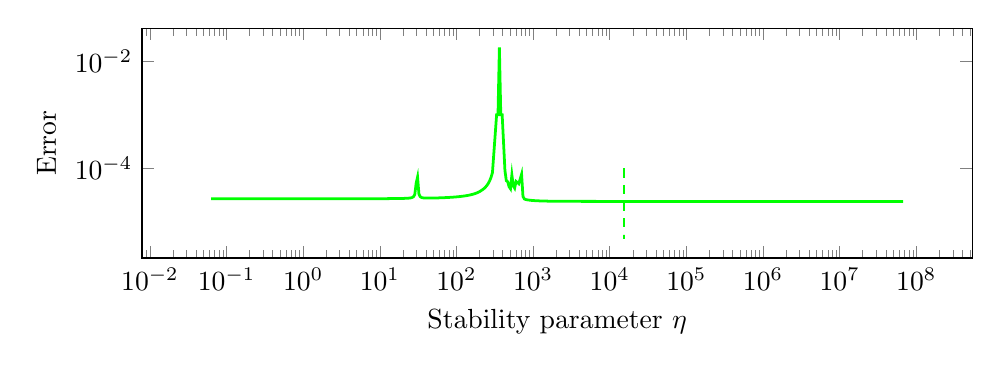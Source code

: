 \begin{tikzpicture}%
\begin{axis}[xmode=log,ymode=log,height=4.5cm,mark options={solid},xlabel={Stability parameter $\eta$},ylabel={Error},width=1\textwidth]%
\addplot[color=green,line width=1pt,solid] coordinates {%
(0.063,2.697e-05)%
(0.065,2.697e-05)%
(0.068,2.697e-05)%
(0.071,2.697e-05)%
(0.074,2.697e-05)%
(0.077,2.697e-05)%
(0.08,2.697e-05)%
(0.084,2.697e-05)%
(0.087,2.697e-05)%
(0.091,2.697e-05)%
(0.095,2.697e-05)%
(0.099,2.697e-05)%
(0.103,2.697e-05)%
(0.108,2.697e-05)%
(0.112,2.697e-05)%
(0.116,2.697e-05)%
(0.122,2.697e-05)%
(0.127,2.697e-05)%
(0.132,2.697e-05)%
(0.138,2.697e-05)%
(0.144,2.697e-05)%
(0.15,2.697e-05)%
(0.156,2.697e-05)%
(0.163,2.697e-05)%
(0.17,2.697e-05)%
(0.177,2.697e-05)%
(0.185,2.697e-05)%
(0.193,2.697e-05)%
(0.201,2.697e-05)%
(0.209,2.697e-05)%
(0.218,2.697e-05)%
(0.227,2.697e-05)%
(0.237,2.697e-05)%
(0.247,2.697e-05)%
(0.258,2.697e-05)%
(0.269,2.697e-05)%
(0.28,2.697e-05)%
(0.292,2.697e-05)%
(0.305,2.697e-05)%
(0.317,2.697e-05)%
(0.331,2.697e-05)%
(0.345,2.697e-05)%
(0.36,2.697e-05)%
(0.375,2.697e-05)%
(0.391,2.697e-05)%
(0.408,2.697e-05)%
(0.425,2.697e-05)%
(0.443,2.697e-05)%
(0.462,2.697e-05)%
(0.481,2.697e-05)%
(0.502,2.697e-05)%
(0.524,2.697e-05)%
(0.546,2.698e-05)%
(0.569,2.698e-05)%
(0.593,2.698e-05)%
(0.618,2.698e-05)%
(0.644,2.698e-05)%
(0.672,2.698e-05)%
(0.701,2.698e-05)%
(0.731,2.698e-05)%
(0.762,2.698e-05)%
(0.794,2.698e-05)%
(0.828,2.698e-05)%
(0.863,2.698e-05)%
(0.9,2.698e-05)%
(0.938,2.698e-05)%
(0.978,2.698e-05)%
(1.02,2.698e-05)%
(1.063,2.698e-05)%
(1.108,2.698e-05)%
(1.155,2.699e-05)%
(1.204,2.699e-05)%
(1.256,2.699e-05)%
(1.309,2.699e-05)%
(1.365,2.699e-05)%
(1.423,2.699e-05)%
(1.484,2.699e-05)%
(1.547,2.699e-05)%
(1.613,2.699e-05)%
(1.681,2.699e-05)%
(1.753,2.7e-05)%
(1.827,2.7e-05)%
(1.905,2.7e-05)%
(1.986,2.7e-05)%
(2.07,2.7e-05)%
(2.159,2.7e-05)%
(2.251,2.7e-05)%
(2.346,2.701e-05)%
(2.446,2.701e-05)%
(2.55,2.701e-05)%
(2.659,2.701e-05)%
(2.772,2.701e-05)%
(2.89,2.701e-05)%
(3.013,2.702e-05)%
(3.141,2.702e-05)%
(3.275,2.702e-05)%
(3.414,2.702e-05)%
(3.56,2.703e-05)%
(3.711,2.703e-05)%
(3.869,2.703e-05)%
(4.033,2.703e-05)%
(4.205,2.704e-05)%
(4.384,2.704e-05)%
(4.571,2.704e-05)%
(4.765,2.705e-05)%
(4.968,2.705e-05)%
(5.18,2.705e-05)%
(5.4,2.706e-05)%
(5.629,2.706e-05)%
(5.869,2.707e-05)%
(6.118,2.707e-05)%
(6.379,2.708e-05)%
(6.65,2.708e-05)%
(6.934,2.709e-05)%
(7.229,2.709e-05)%
(7.536,2.71e-05)%
(7.857,2.71e-05)%
(8.191,2.711e-05)%
(8.54,2.712e-05)%
(8.903,2.712e-05)%
(9.282,2.713e-05)%
(9.677,2.714e-05)%
(10.089,2.715e-05)%
(10.518,2.716e-05)%
(10.966,2.717e-05)%
(11.432,2.718e-05)%
(11.919,2.719e-05)%
(12.426,2.72e-05)%
(12.955,2.721e-05)%
(13.506,2.723e-05)%
(14.081,2.724e-05)%
(14.68,2.726e-05)%
(15.304,2.727e-05)%
(15.956,2.729e-05)%
(16.635,2.731e-05)%
(17.343,2.734e-05)%
(18.081,2.736e-05)%
(18.85,2.74e-05)%
(19.652,2.743e-05)%
(20.488,2.748e-05)%
(21.36,2.753e-05)%
(22.269,2.76e-05)%
(23.217,2.77e-05)%
(24.204,2.784e-05)%
(25.235,2.807e-05)%
(26.308,2.849e-05)%
(27.428,2.942e-05)%
(28.595,3.231e-05)%
(29.811,5.291e-05)%
(31.08,6.865e-05)%
(32.403,3.287e-05)%
(33.781,2.94e-05)%
(35.219,2.846e-05)%
(36.717,2.811e-05)%
(38.28,2.795e-05)%
(39.909,2.787e-05)%
(41.607,2.785e-05)%
(43.377,2.784e-05)%
(45.224,2.785e-05)%
(47.148,2.787e-05)%
(49.154,2.79e-05)%
(51.245,2.794e-05)%
(53.427,2.798e-05)%
(55.7,2.803e-05)%
(58.07,2.808e-05)%
(60.541,2.814e-05)%
(63.117,2.82e-05)%
(65.803,2.827e-05)%
(68.603,2.834e-05)%
(71.523,2.842e-05)%
(74.566,2.85e-05)%
(77.739,2.859e-05)%
(81.046,2.869e-05)%
(84.495,2.88e-05)%
(88.091,2.891e-05)%
(91.839,2.904e-05)%
(95.747,2.918e-05)%
(99.822,2.932e-05)%
(104.07,2.948e-05)%
(108.498,2.966e-05)%
(113.115,2.985e-05)%
(117.928,3.007e-05)%
(122.946,3.03e-05)%
(128.178,3.056e-05)%
(133.632,3.085e-05)%
(139.318,3.117e-05)%
(145.247,3.153e-05)%
(151.428,3.193e-05)%
(157.871,3.239e-05)%
(164.589,3.291e-05)%
(171.593,3.351e-05)%
(178.895,3.42e-05)%
(186.507,3.501e-05)%
(194.444,3.595e-05)%
(202.717,3.708e-05)%
(211.343,3.861e-05)%
(220.337,4.017e-05)%
(229.713,4.209e-05)%
(239.487,4.467e-05)%
(249.679,4.799e-05)%
(260.303,5.241e-05)%
(271.38,5.862e-05)%
(282.927,6.805e-05)%
(294.967,8.333e-05)%
(307.519,0.0)%
(320.604,0.0)%
(334.246,0.001)%
(348.47,0.001)%
(363.298,0.018)%
(378.757,0.001)%
(394.874,0.001)%
(411.677,0.0)%
(429.196,9.093e-05)%
(447.459,5.882e-05)%
(466.499,5.613e-05)%
(486.35,4.53e-05)%
(507.046,4.158e-05)%
(528.622,7.527e-05)%
(551.116,4.723e-05)%
(574.568,4.27e-05)%
(599.017,5.704e-05)%
(624.507,0.0)%
(651.078,5.156e-05)%
(678.784,0.0)%
(707.667,7.755e-05)%
(737.786,2.993e-05)%
(769.178,2.679e-05)%
(801.907,2.62e-05)%
(836.032,2.586e-05)%
(871.61,2.561e-05)%
(908.698,2.541e-05)%
(947.366,2.525e-05)%
(987.68,2.511e-05)%
(1029.709,2.5e-05)%
(1073.523,2.49e-05)%
(1119.2,2.481e-05)%
(1166.829,2.474e-05)%
(1216.48,2.468e-05)%
(1268.243,2.462e-05)%
(1322.214,2.457e-05)%
(1378.477,2.453e-05)%
(1437.133,2.449e-05)%
(1498.285,2.446e-05)%
(1562.042,2.443e-05)%
(1628.512,2.44e-05)%
(1697.811,2.438e-05)%
(1770.054,2.436e-05)%
(1845.376,2.434e-05)%
(1923.904,2.432e-05)%
(2005.766,2.431e-05)%
(2091.117,2.429e-05)%
(2180.102,2.428e-05)%
(2272.87,2.427e-05)%
(2369.587,2.426e-05)%
(2470.419,2.425e-05)%
(2575.546,2.425e-05)%
(2685.139,2.424e-05)%
(2799.398,2.423e-05)%
(2918.522,2.423e-05)%
(3042.714,2.422e-05)%
(3172.186,2.422e-05)%
(3307.174,2.421e-05)%
(3447.904,2.421e-05)%
(3594.618,2.42e-05)%
(3747.578,2.42e-05)%
(3907.046,2.42e-05)%
(4073.306,2.42e-05)%
(4246.637,2.419e-05)%
(4427.341,2.419e-05)%
(4615.738,2.419e-05)%
(4812.147,2.419e-05)%
(5016.915,2.418e-05)%
(5230.4,2.418e-05)%
(5452.966,2.418e-05)%
(5685.005,2.418e-05)%
(5926.918,2.418e-05)%
(6179.123,2.418e-05)%
(6442.048,2.418e-05)%
(6716.16,2.417e-05)%
(7001.984,2.417e-05)%
(7299.904,2.417e-05)%
(7610.56,2.417e-05)%
(7934.4,2.417e-05)%
(8272.064,2.417e-05)%
(8624.064,2.417e-05)%
(8991.04,2.417e-05)%
(9373.632,2.417e-05)%
(9772.48,2.417e-05)%
(10188.352,2.417e-05)%
(10621.888,2.416e-05)%
(11073.856,2.416e-05)%
(11545.088,2.416e-05)%
(12036.352,2.416e-05)%
(12548.544,2.416e-05)%
(13082.496,2.416e-05)%
(13639.168,2.416e-05)%
(14219.584,2.416e-05)%
(14824.64,2.416e-05)%
(15455.488,2.416e-05)%
(16113.152,2.416e-05)%
(16798.848,2.416e-05)%
(17513.664,2.416e-05)%
(18258.88,2.416e-05)%
(19035.84,2.416e-05)%
(19845.888,2.416e-05)%
(20690.368,2.416e-05)%
(21570.816,2.416e-05)%
(22488.704,2.416e-05)%
(23445.696,2.416e-05)%
(24443.328,2.416e-05)%
(25483.456,2.415e-05)%
(26567.872,2.415e-05)%
(27698.432,2.415e-05)%
(28877.056,2.415e-05)%
(30105.856,2.415e-05)%
(31386.944,2.415e-05)%
(32722.496,2.415e-05)%
(34114.944,2.415e-05)%
(35566.656,2.415e-05)%
(37080.064,2.415e-05)%
(38657.92,2.415e-05)%
(40302.912,2.415e-05)%
(42017.92,2.415e-05)%
(43805.888,2.415e-05)%
(45669.952,2.415e-05)%
(47613.312,2.415e-05)%
(49639.424,2.415e-05)%
(51751.68,2.415e-05)%
(53953.856,2.415e-05)%
(56249.728,2.415e-05)%
(58643.328,2.415e-05)%
(61138.752,2.415e-05)%
(63740.352,2.415e-05)%
(66452.48,2.415e-05)%
(69280.64,2.415e-05)%
(72228.48,2.415e-05)%
(75301.76,2.415e-05)%
(78506.24,2.415e-05)%
(81847.04,2.415e-05)%
(85329.92,2.414e-05)%
(88960.64,2.414e-05)%
(92746.24,2.414e-05)%
(96693.12,2.414e-05)%
(100807.68,2.414e-05)%
(105096.96,2.414e-05)%
(109569.28,2.414e-05)%
(114231.68,2.414e-05)%
(119092.48,2.414e-05)%
(124160.0,2.414e-05)%
(129443.84,2.414e-05)%
(134951.68,2.414e-05)%
(140694.4,2.414e-05)%
(146680.96,2.414e-05)%
(152922.88,2.414e-05)%
(159430.4,2.414e-05)%
(166214.4,2.414e-05)%
(173287.04,2.414e-05)%
(180661.12,2.414e-05)%
(188348.8,2.414e-05)%
(196363.52,2.414e-05)%
(204719.36,2.414e-05)%
(213430.4,2.414e-05)%
(222512.64,2.414e-05)%
(231980.8,2.414e-05)%
(241852.16,2.414e-05)%
(252144.0,2.414e-05)%
(262873.6,2.414e-05)%
(274059.52,2.414e-05)%
(285720.96,2.414e-05)%
(297879.68,2.414e-05)%
(310554.88,2.414e-05)%
(323769.6,2.414e-05)%
(337546.88,2.414e-05)%
(351910.4,2.414e-05)%
(366885.12,2.414e-05)%
(382497.28,2.414e-05)%
(398773.76,2.414e-05)%
(415742.72,2.414e-05)%
(433433.6,2.414e-05)%
(451877.12,2.414e-05)%
(471105.92,2.414e-05)%
(491152.64,2.414e-05)%
(512052.48,2.414e-05)%
(533841.28,2.414e-05)%
(556558.08,2.414e-05)%
(580240.64,2.414e-05)%
(604931.84,2.414e-05)%
(630673.28,2.413e-05)%
(657510.4,2.413e-05)%
(685491.2,2.413e-05)%
(714656.0,2.413e-05)%
(745068.8,2.413e-05)%
(776774.4,2.413e-05)%
(809824.0,2.413e-05)%
(844288.0,2.413e-05)%
(880211.2,2.413e-05)%
(917670.4,2.413e-05)%
(956716.8,2.413e-05)%
(997427.2,2.413e-05)%
(1039872.0,2.413e-05)%
(1084121.6,2.413e-05)%
(1130252.8,2.413e-05)%
(1178348.8,2.413e-05)%
(1228492.8,2.413e-05)%
(1280768.0,2.413e-05)%
(1335270.4,2.413e-05)%
(1392089.6,2.413e-05)%
(1451321.6,2.413e-05)%
(1513081.6,2.413e-05)%
(1577465.6,2.413e-05)%
(1644595.2,2.413e-05)%
(1714572.8,2.413e-05)%
(1787532.8,2.413e-05)%
(1863596.8,2.413e-05)%
(1942899.2,2.413e-05)%
(2025574.4,2.413e-05)%
(2111769.6,2.413e-05)%
(2201632.0,2.413e-05)%
(2295315.2,2.413e-05)%
(2392985.6,2.413e-05)%
(2494816.0,2.413e-05)%
(2600972.8,2.413e-05)%
(2711654.4,2.413e-05)%
(2827040.0,2.413e-05)%
(2947340.8,2.413e-05)%
(3072755.2,2.413e-05)%
(3203513.6,2.412e-05)%
(3339827.2,2.412e-05)%
(3481945.6,2.412e-05)%
(3630112.0,2.412e-05)%
(3784582.4,2.412e-05)%
(3945625.6,2.412e-05)%
(4113523.2,2.412e-05)%
(4288569.6,2.412e-05)%
(4471059.2,2.412e-05)%
(4661312.0,2.412e-05)%
(4859660.8,2.412e-05)%
(5066457.6,2.412e-05)%
(5282048.0,2.412e-05)%
(5506809.6,2.412e-05)%
(5741139.2,2.412e-05)%
(5985440.0,2.412e-05)%
(6240134.4,2.412e-05)%
(6505664.0,2.412e-05)%
(6782528.0,2.411e-05)%
(7071104.0,2.411e-05)%
(7372032.0,2.411e-05)%
(7685696.0,2.411e-05)%
(8012736.0,2.411e-05)%
(8353728.0,2.411e-05)%
(8709184.0,2.411e-05)%
(9079808.0,2.411e-05)%
(9466176.0,2.411e-05)%
(9868992.0,2.411e-05)%
(10288896.0,2.411e-05)%
(10726720.0,2.41e-05)%
(11183168.0,2.41e-05)%
(11659072.0,2.41e-05)%
(12155200.0,2.41e-05)%
(12672448.0,2.41e-05)%
(13211712.0,2.41e-05)%
(13773888.0,2.41e-05)%
(14360000.0,2.41e-05)%
(14971072.0,2.41e-05)%
(15608128.0,2.409e-05)%
(16272256.0,2.409e-05)%
(16964672.0,2.409e-05)%
(17686592.0,2.409e-05)%
(18439168.0,2.409e-05)%
(19223808.0,2.409e-05)%
(20041856.0,2.409e-05)%
(20894720.0,2.408e-05)%
(21783808.0,2.408e-05)%
(22710784.0,2.408e-05)%
(23677184.0,2.408e-05)%
(24684736.0,2.408e-05)%
(25735104.0,2.408e-05)%
(26830208.0,2.407e-05)%
(27971904.0,2.407e-05)%
(29162176.0,2.407e-05)%
(30403136.0,2.407e-05)%
(31696832.0,2.407e-05)%
(33045632.0,2.406e-05)%
(34451776.0,2.406e-05)%
(35917824.0,2.406e-05)%
(37446208.0,2.406e-05)%
(39039680.0,2.405e-05)%
(40700864.0,2.405e-05)%
(42432832.0,2.405e-05)%
(44238464.0,2.405e-05)%
(46120896.0,2.405e-05)%
(48083456.0,2.404e-05)%
(50129536.0,2.404e-05)%
(52262720.0,2.404e-05)%
(54486656.0,2.403e-05)%
(56805184.0,2.403e-05)%
(59222400.0,2.403e-05)%
(61742464.0,2.403e-05)%
(64369920.0,2.402e-05)%
(67109120.0,2.402e-05)%
};%
%
%
\addplot[color=green,line width=1pt,dashed] coordinates {%
(15360.0,0.0)%
(15360.0,0.0)%
(15360.0,0.0)%
(15360.0,0.0)%
(15360.0,0.0)%
(15360.0,0.0)%
(15360.0,0.0)%
(15360.0,0.0)%
(15360.0,0.0)%
(15360.0,0.0)%
(15360.0,0.0)%
(15360.0,0.0)%
(15360.0,0.0)%
(15360.0,0.0)%
(15360.0,0.0)%
(15360.0,0.0)%
(15360.0,0.0)%
(15360.0,0.0)%
(15360.0,0.0)%
(15360.0,0.0)%
(15360.0,0.0)%
(15360.0,0.0)%
(15360.0,0.0)%
(15360.0,0.0)%
(15360.0,0.0)%
(15360.0,0.0)%
(15360.0,0.0)%
(15360.0,0.0)%
(15360.0,0.0)%
(15360.0,0.0)%
(15360.0,0.0)%
(15360.0,0.0)%
(15360.0,0.0)%
(15360.0,0.0)%
(15360.0,0.0)%
(15360.0,0.0)%
(15360.0,0.0)%
(15360.0,0.0)%
(15360.0,0.0)%
(15360.0,0.0)%
(15360.0,0.0)%
(15360.0,0.0)%
(15360.0,0.0)%
(15360.0,0.0)%
(15360.0,0.0)%
(15360.0,0.0)%
(15360.0,0.0)%
(15360.0,0.0)%
(15360.0,0.0)%
(15360.0,0.0)%
(15360.0,0.0)%
(15360.0,0.0)%
(15360.0,0.0)%
(15360.0,0.0)%
(15360.0,0.0)%
(15360.0,0.0)%
(15360.0,0.0)%
(15360.0,0.0)%
(15360.0,0.0)%
(15360.0,0.0)%
(15360.0,0.0)%
(15360.0,0.0)%
(15360.0,0.0)%
(15360.0,0.0)%
(15360.0,0.0)%
(15360.0,0.0)%
(15360.0,0.0)%
(15360.0,0.0)%
(15360.0,0.0)%
(15360.0,0.0)%
(15360.0,0.0)%
(15360.0,0.0)%
(15360.0,0.0)%
(15360.0,0.0)%
(15360.0,0.0)%
(15360.0,0.0)%
(15360.0,0.0)%
(15360.0,0.0)%
(15360.0,0.0)%
(15360.0,0.0)%
(15360.0,0.0)%
(15360.0,0.0)%
(15360.0,0.0)%
(15360.0,0.0)%
(15360.0,0.0)%
(15360.0,0.0)%
(15360.0,0.0)%
(15360.0,0.0)%
(15360.0,0.0)%
(15360.0,0.0)%
(15360.0,9.988e-05)%
(15360.0,9.965e-05)%
(15360.0,9.942e-05)%
(15360.0,9.919e-05)%
(15360.0,9.895e-05)%
(15360.0,9.872e-05)%
(15360.0,9.849e-05)%
(15360.0,9.826e-05)%
(15360.0,9.803e-05)%
(15360.0,9.779e-05)%
(15360.0,9.756e-05)%
(15360.0,9.733e-05)%
(15360.0,9.71e-05)%
(15360.0,9.686e-05)%
(15360.0,9.663e-05)%
(15360.0,9.64e-05)%
(15360.0,9.617e-05)%
(15360.0,9.593e-05)%
(15360.0,9.57e-05)%
(15360.0,9.547e-05)%
(15360.0,9.524e-05)%
(15360.0,9.5e-05)%
(15360.0,9.477e-05)%
(15360.0,9.454e-05)%
(15360.0,9.431e-05)%
(15360.0,9.407e-05)%
(15360.0,9.384e-05)%
(15360.0,9.361e-05)%
(15360.0,9.338e-05)%
(15360.0,9.314e-05)%
(15360.0,9.291e-05)%
(15360.0,9.268e-05)%
(15360.0,9.245e-05)%
(15360.0,9.222e-05)%
(15360.0,9.198e-05)%
(15360.0,9.175e-05)%
(15360.0,9.152e-05)%
(15360.0,9.129e-05)%
(15360.0,9.105e-05)%
(15360.0,9.082e-05)%
(15360.0,9.059e-05)%
(15360.0,9.036e-05)%
(15360.0,9.012e-05)%
(15360.0,8.989e-05)%
(15360.0,8.966e-05)%
(15360.0,8.943e-05)%
(15360.0,8.919e-05)%
(15360.0,8.896e-05)%
(15360.0,8.873e-05)%
(15360.0,8.85e-05)%
(15360.0,8.826e-05)%
(15360.0,8.803e-05)%
(15360.0,8.78e-05)%
(15360.0,8.757e-05)%
(15360.0,8.733e-05)%
(15360.0,8.71e-05)%
(15360.0,8.687e-05)%
(15360.0,8.664e-05)%
(15360.0,8.641e-05)%
(15360.0,8.617e-05)%
(15360.0,8.594e-05)%
(15360.0,8.571e-05)%
(15360.0,8.548e-05)%
(15360.0,8.524e-05)%
(15360.0,8.501e-05)%
(15360.0,8.478e-05)%
(15360.0,8.455e-05)%
(15360.0,8.431e-05)%
(15360.0,8.408e-05)%
(15360.0,8.385e-05)%
(15360.0,8.362e-05)%
(15360.0,8.338e-05)%
(15360.0,8.315e-05)%
(15360.0,8.292e-05)%
(15360.0,8.269e-05)%
(15360.0,8.245e-05)%
(15360.0,8.222e-05)%
(15360.0,8.199e-05)%
(15360.0,8.176e-05)%
(15360.0,8.152e-05)%
(15360.0,8.129e-05)%
(15360.0,8.106e-05)%
(15360.0,8.083e-05)%
(15360.0,8.059e-05)%
(15360.0,8.036e-05)%
(15360.0,8.013e-05)%
(15360.0,7.99e-05)%
(15360.0,7.967e-05)%
(15360.0,7.943e-05)%
(15360.0,7.92e-05)%
(15360.0,7.897e-05)%
(15360.0,7.874e-05)%
(15360.0,7.85e-05)%
(15360.0,7.827e-05)%
(15360.0,7.804e-05)%
(15360.0,7.781e-05)%
(15360.0,7.757e-05)%
(15360.0,7.734e-05)%
(15360.0,7.711e-05)%
(15360.0,7.688e-05)%
(15360.0,7.664e-05)%
(15360.0,7.641e-05)%
(15360.0,7.618e-05)%
(15360.0,7.595e-05)%
(15360.0,7.571e-05)%
(15360.0,7.548e-05)%
(15360.0,7.525e-05)%
(15360.0,7.502e-05)%
(15360.0,7.478e-05)%
(15360.0,7.455e-05)%
(15360.0,7.432e-05)%
(15360.0,7.409e-05)%
(15360.0,7.386e-05)%
(15360.0,7.362e-05)%
(15360.0,7.339e-05)%
(15360.0,7.316e-05)%
(15360.0,7.293e-05)%
(15360.0,7.269e-05)%
(15360.0,7.246e-05)%
(15360.0,7.223e-05)%
(15360.0,7.2e-05)%
(15360.0,7.176e-05)%
(15360.0,7.153e-05)%
(15360.0,7.13e-05)%
(15360.0,7.107e-05)%
(15360.0,7.083e-05)%
(15360.0,7.06e-05)%
(15360.0,7.037e-05)%
(15360.0,7.014e-05)%
(15360.0,6.99e-05)%
(15360.0,6.967e-05)%
(15360.0,6.944e-05)%
(15360.0,6.921e-05)%
(15360.0,6.897e-05)%
(15360.0,6.874e-05)%
(15360.0,6.851e-05)%
(15360.0,6.828e-05)%
(15360.0,6.805e-05)%
(15360.0,6.781e-05)%
(15360.0,6.758e-05)%
(15360.0,6.735e-05)%
(15360.0,6.712e-05)%
(15360.0,6.688e-05)%
(15360.0,6.665e-05)%
(15360.0,6.642e-05)%
(15360.0,6.619e-05)%
(15360.0,6.595e-05)%
(15360.0,6.572e-05)%
(15360.0,6.549e-05)%
(15360.0,6.526e-05)%
(15360.0,6.502e-05)%
(15360.0,6.479e-05)%
(15360.0,6.456e-05)%
(15360.0,6.433e-05)%
(15360.0,6.409e-05)%
(15360.0,6.386e-05)%
(15360.0,6.363e-05)%
(15360.0,6.34e-05)%
(15360.0,6.316e-05)%
(15360.0,6.293e-05)%
(15360.0,6.27e-05)%
(15360.0,6.247e-05)%
(15360.0,6.224e-05)%
(15360.0,6.2e-05)%
(15360.0,6.177e-05)%
(15360.0,6.154e-05)%
(15360.0,6.131e-05)%
(15360.0,6.107e-05)%
(15360.0,6.084e-05)%
(15360.0,6.061e-05)%
(15360.0,6.038e-05)%
(15360.0,6.014e-05)%
(15360.0,5.991e-05)%
(15360.0,5.968e-05)%
(15360.0,5.945e-05)%
(15360.0,5.921e-05)%
(15360.0,5.898e-05)%
(15360.0,5.875e-05)%
(15360.0,5.852e-05)%
(15360.0,5.828e-05)%
(15360.0,5.805e-05)%
(15360.0,5.782e-05)%
(15360.0,5.759e-05)%
(15360.0,5.735e-05)%
(15360.0,5.712e-05)%
(15360.0,5.689e-05)%
(15360.0,5.666e-05)%
(15360.0,5.643e-05)%
(15360.0,5.619e-05)%
(15360.0,5.596e-05)%
(15360.0,5.573e-05)%
(15360.0,5.55e-05)%
(15360.0,5.526e-05)%
(15360.0,5.503e-05)%
(15360.0,5.48e-05)%
(15360.0,5.457e-05)%
(15360.0,5.433e-05)%
(15360.0,5.41e-05)%
(15360.0,5.387e-05)%
(15360.0,5.364e-05)%
(15360.0,5.34e-05)%
(15360.0,5.317e-05)%
(15360.0,5.294e-05)%
(15360.0,5.271e-05)%
(15360.0,5.247e-05)%
(15360.0,5.224e-05)%
(15360.0,5.201e-05)%
(15360.0,5.178e-05)%
(15360.0,5.154e-05)%
(15360.0,5.131e-05)%
(15360.0,5.108e-05)%
(15360.0,5.085e-05)%
(15360.0,5.062e-05)%
(15360.0,5.038e-05)%
(15360.0,5.015e-05)%
(15360.0,4.992e-05)%
(15360.0,4.969e-05)%
(15360.0,4.945e-05)%
(15360.0,4.922e-05)%
(15360.0,4.899e-05)%
(15360.0,4.876e-05)%
(15360.0,4.852e-05)%
(15360.0,4.829e-05)%
(15360.0,4.806e-05)%
(15360.0,4.783e-05)%
(15360.0,4.759e-05)%
(15360.0,4.736e-05)%
(15360.0,4.713e-05)%
(15360.0,4.69e-05)%
(15360.0,4.666e-05)%
(15360.0,4.643e-05)%
(15360.0,4.62e-05)%
(15360.0,4.597e-05)%
(15360.0,4.573e-05)%
(15360.0,4.55e-05)%
(15360.0,4.527e-05)%
(15360.0,4.504e-05)%
(15360.0,4.481e-05)%
(15360.0,4.457e-05)%
(15360.0,4.434e-05)%
(15360.0,4.411e-05)%
(15360.0,4.388e-05)%
(15360.0,4.364e-05)%
(15360.0,4.341e-05)%
(15360.0,4.318e-05)%
(15360.0,4.295e-05)%
(15360.0,4.271e-05)%
(15360.0,4.248e-05)%
(15360.0,4.225e-05)%
(15360.0,4.202e-05)%
(15360.0,4.178e-05)%
(15360.0,4.155e-05)%
(15360.0,4.132e-05)%
(15360.0,4.109e-05)%
(15360.0,4.085e-05)%
(15360.0,4.062e-05)%
(15360.0,4.039e-05)%
(15360.0,4.016e-05)%
(15360.0,3.992e-05)%
(15360.0,3.969e-05)%
(15360.0,3.946e-05)%
(15360.0,3.923e-05)%
(15360.0,3.9e-05)%
(15360.0,3.876e-05)%
(15360.0,3.853e-05)%
(15360.0,3.83e-05)%
(15360.0,3.807e-05)%
(15360.0,3.783e-05)%
(15360.0,3.76e-05)%
(15360.0,3.737e-05)%
(15360.0,3.714e-05)%
(15360.0,3.69e-05)%
(15360.0,3.667e-05)%
(15360.0,3.644e-05)%
(15360.0,3.621e-05)%
(15360.0,3.597e-05)%
(15360.0,3.574e-05)%
(15360.0,3.551e-05)%
(15360.0,3.528e-05)%
(15360.0,3.504e-05)%
(15360.0,3.481e-05)%
(15360.0,3.458e-05)%
(15360.0,3.435e-05)%
(15360.0,3.411e-05)%
(15360.0,3.388e-05)%
(15360.0,3.365e-05)%
(15360.0,3.342e-05)%
(15360.0,3.319e-05)%
(15360.0,3.295e-05)%
(15360.0,3.272e-05)%
(15360.0,3.249e-05)%
(15360.0,3.226e-05)%
(15360.0,3.202e-05)%
(15360.0,3.179e-05)%
(15360.0,3.156e-05)%
(15360.0,3.133e-05)%
(15360.0,3.109e-05)%
(15360.0,3.086e-05)%
(15360.0,3.063e-05)%
(15360.0,3.04e-05)%
(15360.0,3.016e-05)%
(15360.0,2.993e-05)%
(15360.0,2.97e-05)%
(15360.0,2.947e-05)%
(15360.0,2.923e-05)%
(15360.0,2.9e-05)%
(15360.0,2.877e-05)%
(15360.0,2.854e-05)%
(15360.0,2.83e-05)%
(15360.0,2.807e-05)%
(15360.0,2.784e-05)%
(15360.0,2.761e-05)%
(15360.0,2.737e-05)%
(15360.0,2.714e-05)%
(15360.0,2.691e-05)%
(15360.0,2.668e-05)%
(15360.0,2.645e-05)%
(15360.0,2.621e-05)%
(15360.0,2.598e-05)%
(15360.0,2.575e-05)%
(15360.0,2.552e-05)%
(15360.0,2.528e-05)%
(15360.0,2.505e-05)%
(15360.0,2.482e-05)%
(15360.0,2.459e-05)%
(15360.0,2.435e-05)%
(15360.0,2.412e-05)%
(15360.0,2.389e-05)%
(15360.0,2.366e-05)%
(15360.0,2.342e-05)%
(15360.0,2.319e-05)%
(15360.0,2.296e-05)%
(15360.0,2.273e-05)%
(15360.0,2.249e-05)%
(15360.0,2.226e-05)%
(15360.0,2.203e-05)%
(15360.0,2.18e-05)%
(15360.0,2.156e-05)%
(15360.0,2.133e-05)%
(15360.0,2.11e-05)%
(15360.0,2.087e-05)%
(15360.0,2.064e-05)%
(15360.0,2.04e-05)%
(15360.0,2.017e-05)%
(15360.0,1.994e-05)%
(15360.0,1.971e-05)%
(15360.0,1.947e-05)%
(15360.0,1.924e-05)%
(15360.0,1.901e-05)%
(15360.0,1.878e-05)%
(15360.0,1.854e-05)%
(15360.0,1.831e-05)%
(15360.0,1.808e-05)%
(15360.0,1.785e-05)%
(15360.0,1.761e-05)%
(15360.0,1.738e-05)%
(15360.0,1.715e-05)%
(15360.0,1.692e-05)%
(15360.0,1.668e-05)%
(15360.0,1.645e-05)%
(15360.0,1.622e-05)%
(15360.0,1.599e-05)%
(15360.0,1.575e-05)%
(15360.0,1.552e-05)%
(15360.0,1.529e-05)%
(15360.0,1.506e-05)%
(15360.0,1.483e-05)%
(15360.0,1.459e-05)%
(15360.0,1.436e-05)%
(15360.0,1.413e-05)%
(15360.0,1.39e-05)%
(15360.0,1.366e-05)%
(15360.0,1.343e-05)%
(15360.0,1.32e-05)%
(15360.0,1.297e-05)%
(15360.0,1.273e-05)%
(15360.0,1.25e-05)%
(15360.0,1.227e-05)%
(15360.0,1.204e-05)%
(15360.0,1.18e-05)%
(15360.0,1.157e-05)%
(15360.0,1.134e-05)%
(15360.0,1.111e-05)%
(15360.0,1.087e-05)%
(15360.0,1.064e-05)%
(15360.0,1.041e-05)%
(15360.0,1.018e-05)%
(15360.0,9.945e-06)%
(15360.0,9.712e-06)%
(15360.0,9.48e-06)%
(15360.0,9.248e-06)%
(15360.0,9.015e-06)%
(15360.0,8.783e-06)%
(15360.0,8.55e-06)%
(15360.0,8.318e-06)%
(15360.0,8.086e-06)%
(15360.0,7.853e-06)%
(15360.0,7.621e-06)%
(15360.0,7.388e-06)%
(15360.0,7.156e-06)%
(15360.0,6.924e-06)%
(15360.0,6.691e-06)%
(15360.0,6.459e-06)%
(15360.0,6.226e-06)%
(15360.0,5.994e-06)%
(15360.0,5.762e-06)%
(15360.0,5.529e-06)%
(15360.0,5.297e-06)%
(15360.0,5.064e-06)%
(15360.0,4.832e-06)%
};%
%
%
\end{axis}%
\end{tikzpicture}%
